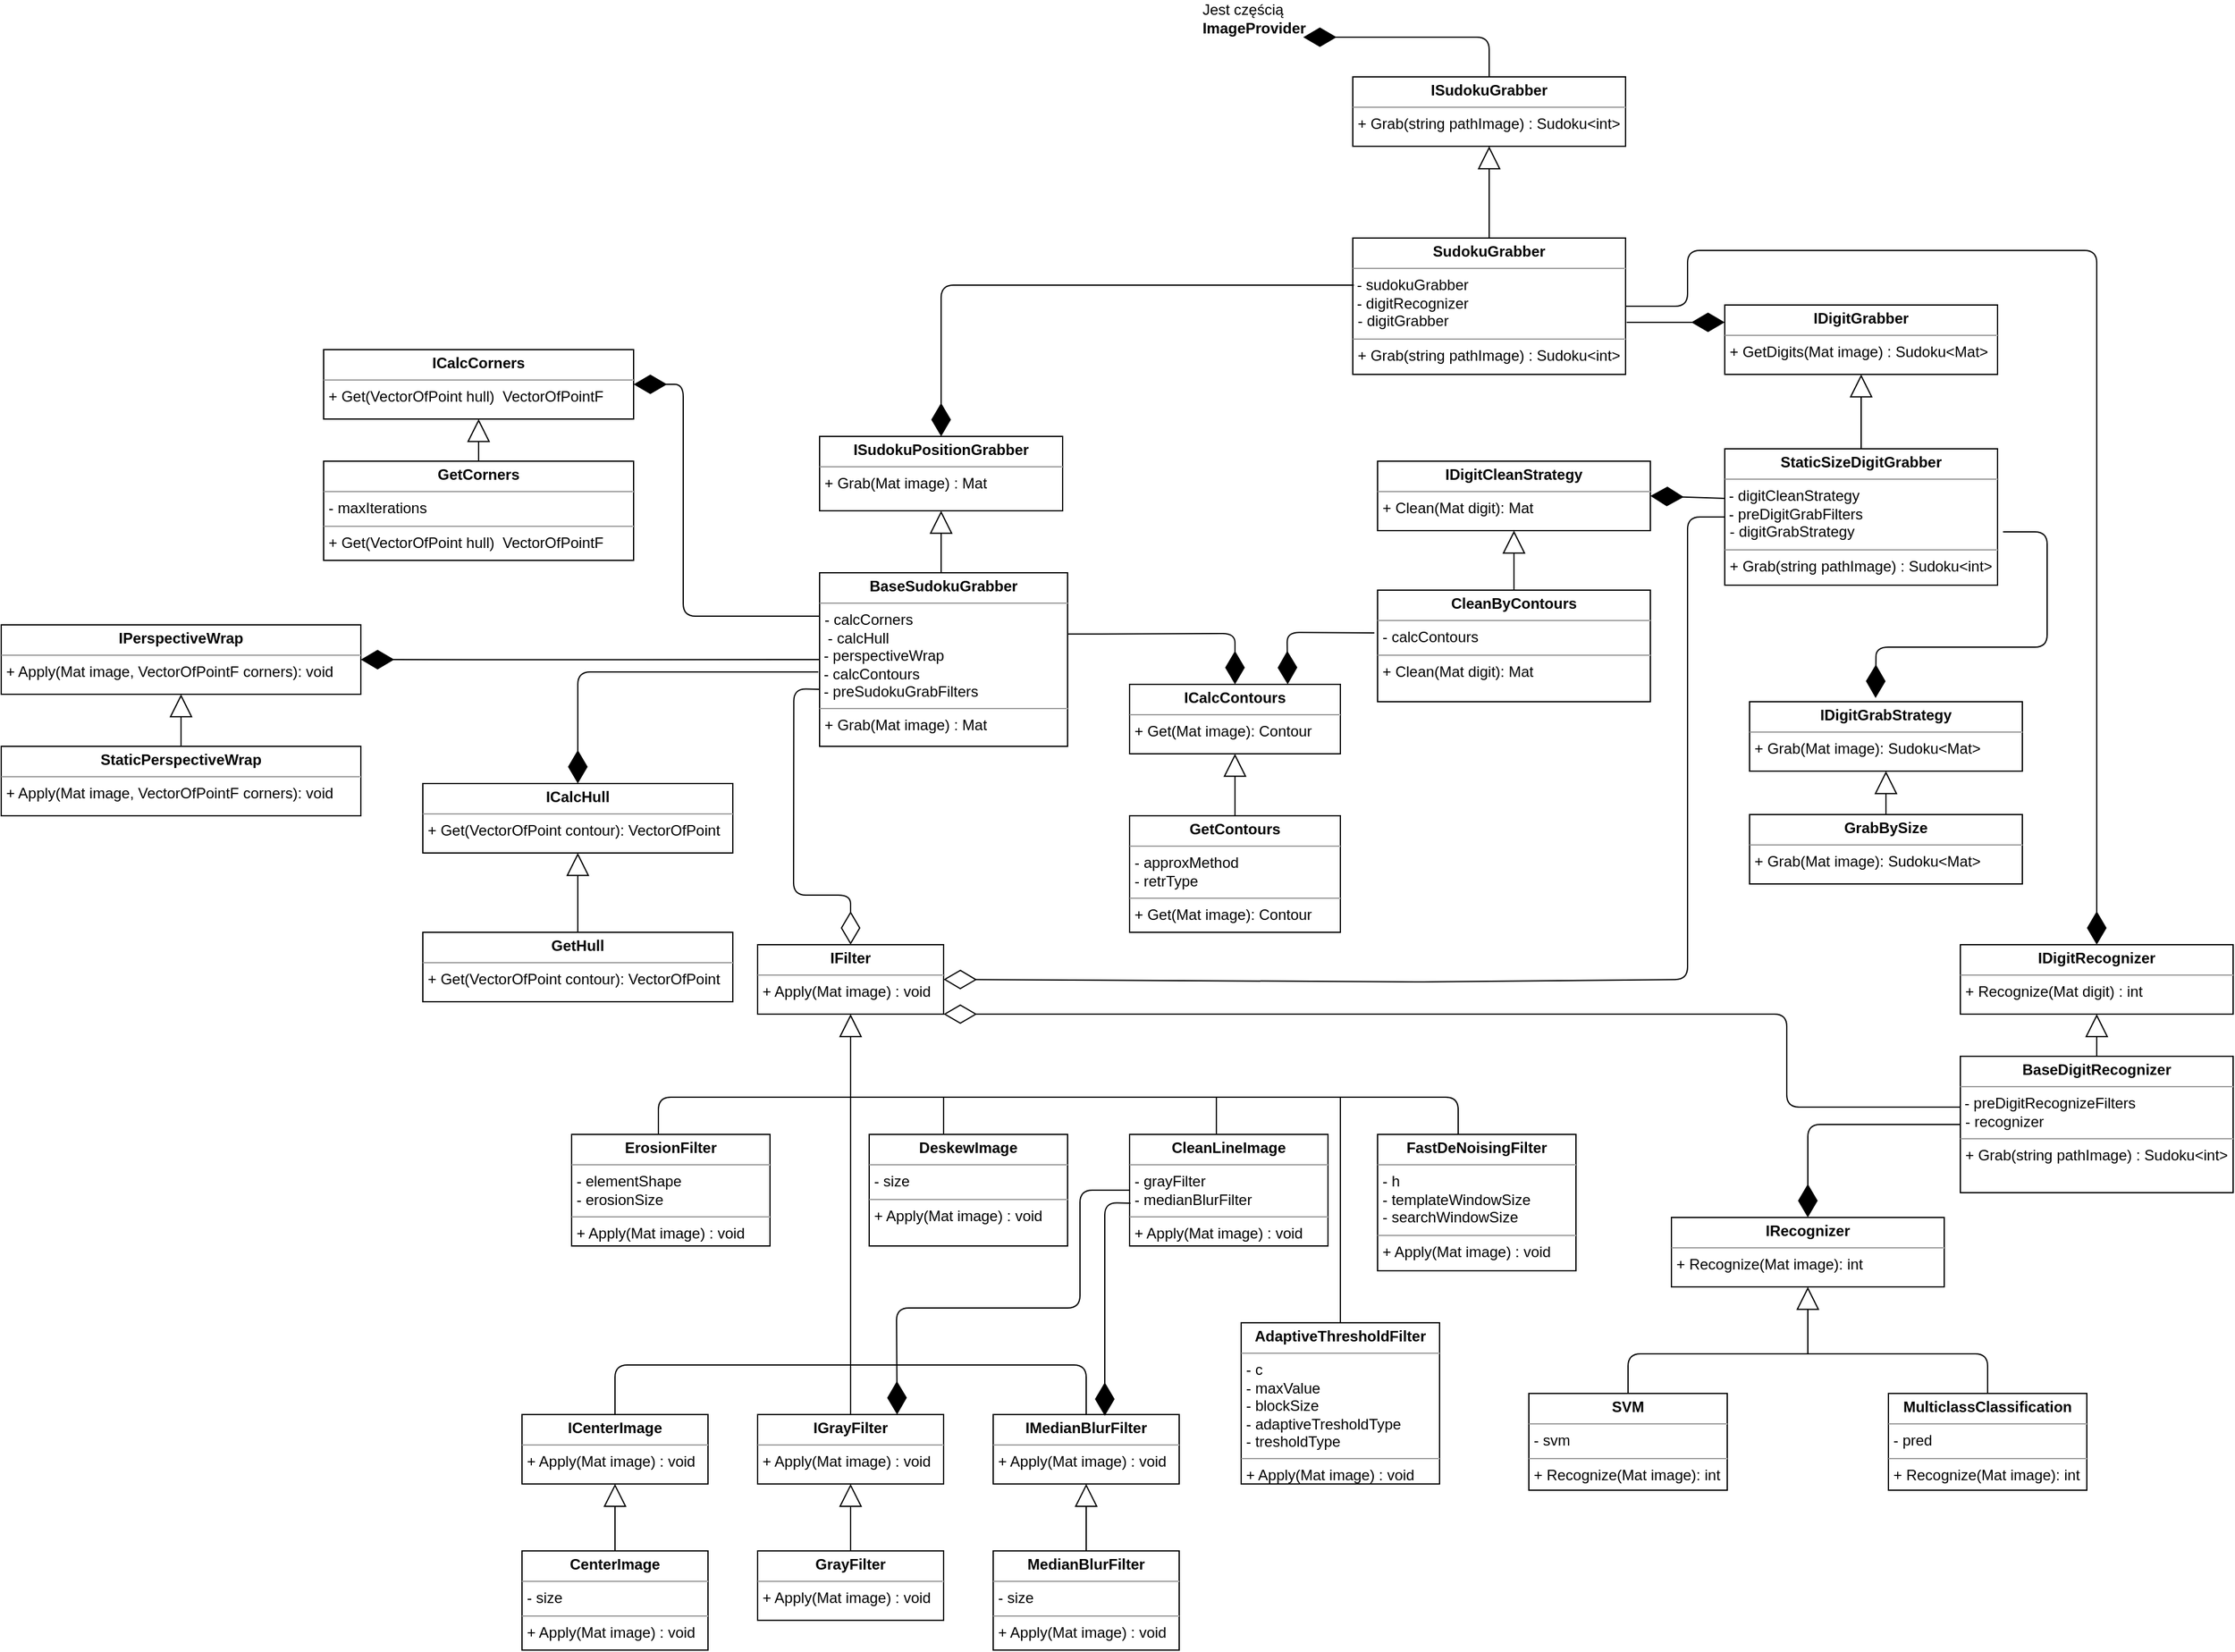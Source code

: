 <mxfile version="13.0.6" type="device"><diagram id="uvXH89_TF9S-iQfl16ov" name="Page-1"><mxGraphModel dx="-522" dy="401" grid="1" gridSize="10" guides="1" tooltips="1" connect="1" arrows="1" fold="1" page="1" pageScale="1" pageWidth="1390" pageHeight="980" math="0" shadow="0"><root><mxCell id="0"/><mxCell id="1" parent="0"/><mxCell id="ua9UUx0ipy3N9nrBydWd-1" value="&lt;p style=&quot;margin: 0px ; margin-top: 4px ; text-align: center&quot;&gt;&lt;b&gt;ISudokuGrabber&lt;/b&gt;&lt;/p&gt;&lt;hr size=&quot;1&quot;&gt;&lt;p style=&quot;margin: 0px ; margin-left: 4px&quot;&gt;&lt;/p&gt;&lt;p style=&quot;margin: 0px ; margin-left: 4px&quot;&gt;+ Grab(string pathImage) : Sudoku&amp;lt;int&amp;gt;&lt;/p&gt;" style="verticalAlign=top;align=left;overflow=fill;fontSize=12;fontFamily=Helvetica;html=1;" parent="1" vertex="1"><mxGeometry x="3730" y="842" width="220" height="56" as="geometry"/></mxCell><mxCell id="ua9UUx0ipy3N9nrBydWd-2" value="" style="endArrow=block;endSize=16;endFill=0;html=1;entryX=0.5;entryY=1;entryDx=0;entryDy=0;exitX=0.5;exitY=0;exitDx=0;exitDy=0;" parent="1" target="ua9UUx0ipy3N9nrBydWd-1" edge="1"><mxGeometry x="-0.189" y="-62" width="160" relative="1" as="geometry"><mxPoint x="3840" y="972" as="sourcePoint"/><mxPoint x="4030" y="1062" as="targetPoint"/><mxPoint as="offset"/></mxGeometry></mxCell><mxCell id="ua9UUx0ipy3N9nrBydWd-3" value="&lt;p style=&quot;margin: 0px ; margin-top: 4px ; text-align: center&quot;&gt;&lt;b&gt;ISudokuPositionGrabber&lt;/b&gt;&lt;br&gt;&lt;/p&gt;&lt;hr size=&quot;1&quot;&gt;&lt;p style=&quot;margin: 0px ; margin-left: 4px&quot;&gt;&lt;/p&gt;&lt;p style=&quot;margin: 0px ; margin-left: 4px&quot;&gt;+ Grab(Mat image) : Mat&lt;/p&gt;" style="verticalAlign=top;align=left;overflow=fill;fontSize=12;fontFamily=Helvetica;html=1;" parent="1" vertex="1"><mxGeometry x="3300" y="1132" width="196" height="60" as="geometry"/></mxCell><mxCell id="ua9UUx0ipy3N9nrBydWd-4" value="&lt;p style=&quot;margin: 0px ; margin-top: 4px ; text-align: center&quot;&gt;&lt;b&gt;IDigitGrabber&lt;/b&gt;&lt;br&gt;&lt;/p&gt;&lt;hr size=&quot;1&quot;&gt;&lt;p style=&quot;margin: 0px ; margin-left: 4px&quot;&gt;&lt;/p&gt;&lt;p style=&quot;margin: 0px ; margin-left: 4px&quot;&gt;+ GetDigits(Mat image) : Sudoku&amp;lt;Mat&amp;gt;&lt;/p&gt;" style="verticalAlign=top;align=left;overflow=fill;fontSize=12;fontFamily=Helvetica;html=1;" parent="1" vertex="1"><mxGeometry x="4030" y="1026" width="220" height="56" as="geometry"/></mxCell><mxCell id="ua9UUx0ipy3N9nrBydWd-5" value="&lt;p style=&quot;margin: 0px ; margin-top: 4px ; text-align: center&quot;&gt;&lt;b&gt;IDigitRecognizer&lt;/b&gt;&lt;br&gt;&lt;/p&gt;&lt;hr size=&quot;1&quot;&gt;&lt;p style=&quot;margin: 0px ; margin-left: 4px&quot;&gt;&lt;/p&gt;&lt;p style=&quot;margin: 0px ; margin-left: 4px&quot;&gt;+ Recognize(Mat digit) : int&lt;/p&gt;" style="verticalAlign=top;align=left;overflow=fill;fontSize=12;fontFamily=Helvetica;html=1;" parent="1" vertex="1"><mxGeometry x="4220" y="1542" width="220" height="56" as="geometry"/></mxCell><mxCell id="ua9UUx0ipy3N9nrBydWd-6" value="" style="endArrow=block;endSize=16;endFill=0;html=1;" parent="1" target="ua9UUx0ipy3N9nrBydWd-3" edge="1"><mxGeometry x="-0.189" y="-62" width="160" relative="1" as="geometry"><mxPoint x="3398" y="1242" as="sourcePoint"/><mxPoint x="3397.5" y="1177" as="targetPoint"/><mxPoint as="offset"/></mxGeometry></mxCell><mxCell id="ua9UUx0ipy3N9nrBydWd-7" value="&lt;p style=&quot;margin: 0px ; margin-top: 4px ; text-align: center&quot;&gt;&lt;b&gt;IFilter&lt;/b&gt;&lt;br&gt;&lt;/p&gt;&lt;hr size=&quot;1&quot;&gt;&lt;p style=&quot;margin: 0px ; margin-left: 4px&quot;&gt;&lt;/p&gt;&lt;p style=&quot;margin: 0px ; margin-left: 4px&quot;&gt;+ Apply(Mat image) : void&lt;/p&gt;" style="verticalAlign=top;align=left;overflow=fill;fontSize=12;fontFamily=Helvetica;html=1;" parent="1" vertex="1"><mxGeometry x="3250" y="1542" width="150" height="56" as="geometry"/></mxCell><mxCell id="ua9UUx0ipy3N9nrBydWd-8" value="&lt;p style=&quot;margin: 0px ; margin-top: 4px ; text-align: center&quot;&gt;&lt;b&gt;IGrayFilter&lt;/b&gt;&lt;br&gt;&lt;/p&gt;&lt;hr size=&quot;1&quot;&gt;&lt;p style=&quot;margin: 0px ; margin-left: 4px&quot;&gt;&lt;/p&gt;&lt;p style=&quot;margin: 0px ; margin-left: 4px&quot;&gt;+ Apply(Mat image) : void&lt;/p&gt;" style="verticalAlign=top;align=left;overflow=fill;fontSize=12;fontFamily=Helvetica;html=1;" parent="1" vertex="1"><mxGeometry x="3250" y="1920.94" width="150" height="56" as="geometry"/></mxCell><mxCell id="ua9UUx0ipy3N9nrBydWd-9" value="&lt;p style=&quot;margin: 0px ; margin-top: 4px ; text-align: center&quot;&gt;&lt;b&gt;GrayFilter&lt;/b&gt;&lt;br&gt;&lt;/p&gt;&lt;hr size=&quot;1&quot;&gt;&lt;p style=&quot;margin: 0px ; margin-left: 4px&quot;&gt;&lt;/p&gt;&lt;p style=&quot;margin: 0px ; margin-left: 4px&quot;&gt;+ Apply(Mat image) : void&lt;/p&gt;" style="verticalAlign=top;align=left;overflow=fill;fontSize=12;fontFamily=Helvetica;html=1;" parent="1" vertex="1"><mxGeometry x="3250" y="2030.94" width="150" height="56" as="geometry"/></mxCell><mxCell id="ua9UUx0ipy3N9nrBydWd-10" value="&lt;p style=&quot;margin: 0px ; margin-top: 4px ; text-align: center&quot;&gt;&lt;b&gt;ICenterImage&lt;/b&gt;&lt;br&gt;&lt;/p&gt;&lt;hr size=&quot;1&quot;&gt;&lt;p style=&quot;margin: 0px ; margin-left: 4px&quot;&gt;&lt;/p&gt;&lt;p style=&quot;margin: 0px ; margin-left: 4px&quot;&gt;+ Apply(Mat image) : void&lt;/p&gt;" style="verticalAlign=top;align=left;overflow=fill;fontSize=12;fontFamily=Helvetica;html=1;" parent="1" vertex="1"><mxGeometry x="3060" y="1920.94" width="150" height="56" as="geometry"/></mxCell><mxCell id="ua9UUx0ipy3N9nrBydWd-11" value="&lt;p style=&quot;margin: 0px ; margin-top: 4px ; text-align: center&quot;&gt;&lt;b&gt;IMedianBlurFilter&lt;/b&gt;&lt;br&gt;&lt;/p&gt;&lt;hr size=&quot;1&quot;&gt;&lt;p style=&quot;margin: 0px ; margin-left: 4px&quot;&gt;&lt;/p&gt;&lt;p style=&quot;margin: 0px ; margin-left: 4px&quot;&gt;+ Apply(Mat image) : void&lt;/p&gt;" style="verticalAlign=top;align=left;overflow=fill;fontSize=12;fontFamily=Helvetica;html=1;" parent="1" vertex="1"><mxGeometry x="3440" y="1920.94" width="150" height="56" as="geometry"/></mxCell><mxCell id="ua9UUx0ipy3N9nrBydWd-12" value="" style="endArrow=block;endSize=16;endFill=0;html=1;entryX=0.5;entryY=1;entryDx=0;entryDy=0;exitX=0.5;exitY=0;exitDx=0;exitDy=0;" parent="1" source="ua9UUx0ipy3N9nrBydWd-8" target="ua9UUx0ipy3N9nrBydWd-7" edge="1"><mxGeometry x="-0.13" y="-45" width="160" relative="1" as="geometry"><mxPoint x="3380" y="1672" as="sourcePoint"/><mxPoint x="3540" y="1672" as="targetPoint"/><mxPoint as="offset"/></mxGeometry></mxCell><mxCell id="ua9UUx0ipy3N9nrBydWd-13" value="" style="endArrow=none;html=1;edgeStyle=orthogonalEdgeStyle;entryX=0.5;entryY=0;entryDx=0;entryDy=0;exitX=0.5;exitY=0;exitDx=0;exitDy=0;" parent="1" source="ua9UUx0ipy3N9nrBydWd-10" target="ua9UUx0ipy3N9nrBydWd-11" edge="1"><mxGeometry relative="1" as="geometry"><mxPoint x="3120" y="1880.94" as="sourcePoint"/><mxPoint x="3520" y="1880.94" as="targetPoint"/><Array as="points"><mxPoint x="3135" y="1880.94"/><mxPoint x="3515" y="1880.94"/></Array></mxGeometry></mxCell><mxCell id="ua9UUx0ipy3N9nrBydWd-14" value="" style="endArrow=none;html=1;edgeStyle=orthogonalEdgeStyle;entryX=0.5;entryY=0;entryDx=0;entryDy=0;" parent="1" source="ua9UUx0ipy3N9nrBydWd-30" edge="1"><mxGeometry relative="1" as="geometry"><mxPoint x="3070" y="1715" as="sourcePoint"/><mxPoint x="3815" y="1695" as="targetPoint"/><Array as="points"><mxPoint x="3170" y="1665"/><mxPoint x="3815" y="1665"/></Array></mxGeometry></mxCell><mxCell id="ua9UUx0ipy3N9nrBydWd-15" value="" style="endArrow=none;html=1;edgeStyle=orthogonalEdgeStyle;entryX=0.5;entryY=0;entryDx=0;entryDy=0;" parent="1" edge="1"><mxGeometry relative="1" as="geometry"><mxPoint x="3620" y="1665" as="sourcePoint"/><mxPoint x="3620" y="1695" as="targetPoint"/></mxGeometry></mxCell><mxCell id="ua9UUx0ipy3N9nrBydWd-16" value="" style="endArrow=none;html=1;edgeStyle=orthogonalEdgeStyle;entryX=0.5;entryY=0;entryDx=0;entryDy=0;" parent="1" edge="1"><mxGeometry relative="1" as="geometry"><mxPoint x="3720" y="1665" as="sourcePoint"/><mxPoint x="3720" y="1920.94" as="targetPoint"/><Array as="points"><mxPoint x="3720" y="1665"/></Array></mxGeometry></mxCell><mxCell id="ua9UUx0ipy3N9nrBydWd-17" value="" style="endArrow=block;endSize=16;endFill=0;html=1;entryX=0.5;entryY=1;entryDx=0;entryDy=0;exitX=0.5;exitY=0;exitDx=0;exitDy=0;" parent="1" target="ua9UUx0ipy3N9nrBydWd-10" edge="1"><mxGeometry width="160" relative="1" as="geometry"><mxPoint x="3135" y="2030.94" as="sourcePoint"/><mxPoint x="3410.0" y="2200.94" as="targetPoint"/><Array as="points"/></mxGeometry></mxCell><mxCell id="ua9UUx0ipy3N9nrBydWd-18" value="" style="endArrow=block;endSize=16;endFill=0;html=1;exitX=0.5;exitY=0;exitDx=0;exitDy=0;" parent="1" source="ua9UUx0ipy3N9nrBydWd-9" edge="1"><mxGeometry width="160" relative="1" as="geometry"><mxPoint x="3145.0" y="2040.94" as="sourcePoint"/><mxPoint x="3325" y="1976.94" as="targetPoint"/><Array as="points"/></mxGeometry></mxCell><mxCell id="ua9UUx0ipy3N9nrBydWd-19" value="" style="endArrow=block;endSize=16;endFill=0;html=1;entryX=0.5;entryY=1;entryDx=0;entryDy=0;exitX=0.5;exitY=0;exitDx=0;exitDy=0;" parent="1" target="ua9UUx0ipy3N9nrBydWd-11" edge="1"><mxGeometry width="160" relative="1" as="geometry"><mxPoint x="3515" y="2030.94" as="sourcePoint"/><mxPoint x="3155.0" y="1996.94" as="targetPoint"/><Array as="points"/></mxGeometry></mxCell><mxCell id="ua9UUx0ipy3N9nrBydWd-20" value="&lt;p style=&quot;margin: 0px ; margin-top: 4px ; text-align: center&quot;&gt;&lt;b&gt;ICalcContours&lt;/b&gt;&lt;br&gt;&lt;/p&gt;&lt;hr size=&quot;1&quot;&gt;&lt;p style=&quot;margin: 0px ; margin-left: 4px&quot;&gt;&lt;/p&gt;&lt;p style=&quot;margin: 0px ; margin-left: 4px&quot;&gt;+ Get(Mat image): Contour&amp;nbsp;&lt;/p&gt;" style="verticalAlign=top;align=left;overflow=fill;fontSize=12;fontFamily=Helvetica;html=1;" parent="1" vertex="1"><mxGeometry x="3550" y="1332" width="170" height="56" as="geometry"/></mxCell><mxCell id="ua9UUx0ipy3N9nrBydWd-21" value="&lt;p style=&quot;margin: 0px ; margin-top: 4px ; text-align: center&quot;&gt;&lt;b&gt;ICalcHull&lt;/b&gt;&lt;br&gt;&lt;/p&gt;&lt;hr size=&quot;1&quot;&gt;&lt;p style=&quot;margin: 0px ; margin-left: 4px&quot;&gt;&lt;/p&gt;&lt;p style=&quot;margin: 0px ; margin-left: 4px&quot;&gt;+ Get(VectorOfPoint contour):&amp;nbsp;VectorOfPoint&lt;/p&gt;" style="verticalAlign=top;align=left;overflow=fill;fontSize=12;fontFamily=Helvetica;html=1;" parent="1" vertex="1"><mxGeometry x="2980" y="1412" width="250" height="56" as="geometry"/></mxCell><mxCell id="ua9UUx0ipy3N9nrBydWd-22" value="&lt;p style=&quot;margin: 0px ; margin-top: 4px ; text-align: center&quot;&gt;&lt;b&gt;ICalcCorners&lt;/b&gt;&lt;br&gt;&lt;/p&gt;&lt;hr size=&quot;1&quot;&gt;&lt;p style=&quot;margin: 0px ; margin-left: 4px&quot;&gt;&lt;/p&gt;&lt;p style=&quot;margin: 0px ; margin-left: 4px&quot;&gt;+ Get(VectorOfPoint hull)&amp;nbsp; VectorOfPointF&lt;/p&gt;" style="verticalAlign=top;align=left;overflow=fill;fontSize=12;fontFamily=Helvetica;html=1;" parent="1" vertex="1"><mxGeometry x="2900" y="1062" width="250" height="56" as="geometry"/></mxCell><mxCell id="ua9UUx0ipy3N9nrBydWd-23" value="&lt;p style=&quot;margin: 0px ; margin-top: 4px ; text-align: center&quot;&gt;&lt;b&gt;IPerspectiveWrap&lt;/b&gt;&lt;br&gt;&lt;/p&gt;&lt;hr size=&quot;1&quot;&gt;&lt;p style=&quot;margin: 0px ; margin-left: 4px&quot;&gt;&lt;/p&gt;&lt;p style=&quot;margin: 0px ; margin-left: 4px&quot;&gt;+ Apply(Mat image, VectorOfPointF corners): void&lt;/p&gt;" style="verticalAlign=top;align=left;overflow=fill;fontSize=12;fontFamily=Helvetica;html=1;" parent="1" vertex="1"><mxGeometry x="2640" y="1284" width="290" height="56" as="geometry"/></mxCell><mxCell id="ua9UUx0ipy3N9nrBydWd-24" value="&lt;p style=&quot;margin: 0px ; margin-top: 4px ; text-align: center&quot;&gt;&lt;b&gt;GetHull&lt;/b&gt;&lt;br&gt;&lt;/p&gt;&lt;hr size=&quot;1&quot;&gt;&lt;p style=&quot;margin: 0px ; margin-left: 4px&quot;&gt;&lt;/p&gt;&lt;p style=&quot;margin: 0px ; margin-left: 4px&quot;&gt;+ Get(VectorOfPoint contour):&amp;nbsp;VectorOfPoint&lt;/p&gt;" style="verticalAlign=top;align=left;overflow=fill;fontSize=12;fontFamily=Helvetica;html=1;" parent="1" vertex="1"><mxGeometry x="2980" y="1532" width="250" height="56" as="geometry"/></mxCell><mxCell id="ua9UUx0ipy3N9nrBydWd-25" value="&lt;p style=&quot;margin: 0px ; margin-top: 4px ; text-align: center&quot;&gt;&lt;b&gt;StaticPerspectiveWrap&lt;/b&gt;&lt;br&gt;&lt;/p&gt;&lt;hr size=&quot;1&quot;&gt;&lt;p style=&quot;margin: 0px ; margin-left: 4px&quot;&gt;&lt;/p&gt;&lt;p style=&quot;margin: 0px ; margin-left: 4px&quot;&gt;+ Apply(Mat image, VectorOfPointF corners): void&lt;/p&gt;" style="verticalAlign=top;align=left;overflow=fill;fontSize=12;fontFamily=Helvetica;html=1;" parent="1" vertex="1"><mxGeometry x="2640" y="1382" width="290" height="56" as="geometry"/></mxCell><mxCell id="ua9UUx0ipy3N9nrBydWd-26" value="" style="endArrow=block;endSize=16;endFill=0;html=1;" parent="1" source="ua9UUx0ipy3N9nrBydWd-25" target="ua9UUx0ipy3N9nrBydWd-23" edge="1"><mxGeometry x="-0.189" y="-62" width="160" relative="1" as="geometry"><mxPoint x="2843" y="1392" as="sourcePoint"/><mxPoint x="2840" y="1335.5" as="targetPoint"/><mxPoint as="offset"/></mxGeometry></mxCell><mxCell id="ua9UUx0ipy3N9nrBydWd-27" value="" style="endArrow=block;endSize=16;endFill=0;html=1;entryX=0.5;entryY=1;entryDx=0;entryDy=0;exitX=0.5;exitY=0;exitDx=0;exitDy=0;" parent="1" target="ua9UUx0ipy3N9nrBydWd-22" edge="1"><mxGeometry x="-0.189" y="-62" width="160" relative="1" as="geometry"><mxPoint x="3025" y="1152" as="sourcePoint"/><mxPoint x="3418" y="1197" as="targetPoint"/><mxPoint as="offset"/></mxGeometry></mxCell><mxCell id="ua9UUx0ipy3N9nrBydWd-28" value="" style="endArrow=block;endSize=16;endFill=0;html=1;entryX=0.5;entryY=1;entryDx=0;entryDy=0;exitX=0.5;exitY=0;exitDx=0;exitDy=0;" parent="1" source="ua9UUx0ipy3N9nrBydWd-24" target="ua9UUx0ipy3N9nrBydWd-21" edge="1"><mxGeometry x="-0.189" y="-62" width="160" relative="1" as="geometry"><mxPoint x="3115" y="1512" as="sourcePoint"/><mxPoint x="3150" y="1502" as="targetPoint"/><mxPoint as="offset"/></mxGeometry></mxCell><mxCell id="ua9UUx0ipy3N9nrBydWd-29" value="" style="endArrow=block;endSize=16;endFill=0;html=1;entryX=0.5;entryY=1;entryDx=0;entryDy=0;exitX=0.5;exitY=0;exitDx=0;exitDy=0;" parent="1" source="ua9UUx0ipy3N9nrBydWd-41" target="ua9UUx0ipy3N9nrBydWd-20" edge="1"><mxGeometry x="-0.189" y="-62" width="160" relative="1" as="geometry"><mxPoint x="3670" y="1422" as="sourcePoint"/><mxPoint x="3630" y="1422" as="targetPoint"/><mxPoint as="offset"/></mxGeometry></mxCell><mxCell id="ua9UUx0ipy3N9nrBydWd-30" value="&lt;p style=&quot;margin: 0px ; margin-top: 4px ; text-align: center&quot;&gt;&lt;b&gt;ErosionFilter&lt;/b&gt;&lt;/p&gt;&lt;hr size=&quot;1&quot;&gt;&lt;p style=&quot;margin: 0px ; margin-left: 4px&quot;&gt;&lt;span&gt;- elementShape&lt;/span&gt;&lt;/p&gt;&lt;p style=&quot;margin: 0px ; margin-left: 4px&quot;&gt;&lt;span&gt;- erosionSize&amp;nbsp;&lt;/span&gt;&lt;/p&gt;&lt;hr size=&quot;1&quot;&gt;&lt;p style=&quot;margin: 0px ; margin-left: 4px&quot;&gt;+ Apply(Mat image) : void&lt;br&gt;&lt;/p&gt;" style="verticalAlign=top;align=left;overflow=fill;fontSize=12;fontFamily=Helvetica;html=1;" parent="1" vertex="1"><mxGeometry x="3100" y="1695" width="160" height="90" as="geometry"/></mxCell><mxCell id="ua9UUx0ipy3N9nrBydWd-31" value="&lt;p style=&quot;margin: 0px ; margin-top: 4px ; text-align: center&quot;&gt;&lt;b&gt;DeskewImage&lt;/b&gt;&lt;br&gt;&lt;/p&gt;&lt;hr size=&quot;1&quot;&gt;&lt;p style=&quot;margin: 0px ; margin-left: 4px&quot;&gt;&lt;span&gt;- size&lt;/span&gt;&lt;/p&gt;&lt;hr size=&quot;1&quot;&gt;&lt;p style=&quot;margin: 0px ; margin-left: 4px&quot;&gt;+ Apply(Mat image) : void&lt;br&gt;&lt;/p&gt;" style="verticalAlign=top;align=left;overflow=fill;fontSize=12;fontFamily=Helvetica;html=1;" parent="1" vertex="1"><mxGeometry x="3340" y="1695" width="160" height="90" as="geometry"/></mxCell><mxCell id="ua9UUx0ipy3N9nrBydWd-32" value="" style="endArrow=none;html=1;edgeStyle=orthogonalEdgeStyle;entryX=0.5;entryY=0;entryDx=0;entryDy=0;" parent="1" edge="1"><mxGeometry relative="1" as="geometry"><mxPoint x="3400" y="1665" as="sourcePoint"/><mxPoint x="3400" y="1695" as="targetPoint"/><Array as="points"><mxPoint x="3400.18" y="1675"/><mxPoint x="3400.18" y="1675"/></Array></mxGeometry></mxCell><mxCell id="ua9UUx0ipy3N9nrBydWd-33" value="&lt;p style=&quot;margin: 0px ; margin-top: 4px ; text-align: center&quot;&gt;&lt;b&gt;CleanLineImage&lt;/b&gt;&lt;br&gt;&lt;/p&gt;&lt;hr size=&quot;1&quot;&gt;&lt;p style=&quot;margin: 0px ; margin-left: 4px&quot;&gt;&lt;span&gt;- grayFilter&lt;/span&gt;&lt;/p&gt;&lt;p style=&quot;margin: 0px ; margin-left: 4px&quot;&gt;&lt;span&gt;- medianBlurFilter&lt;/span&gt;&lt;/p&gt;&lt;hr size=&quot;1&quot;&gt;&lt;p style=&quot;margin: 0px ; margin-left: 4px&quot;&gt;+ Apply(Mat image) : void&lt;br&gt;&lt;/p&gt;" style="verticalAlign=top;align=left;overflow=fill;fontSize=12;fontFamily=Helvetica;html=1;" parent="1" vertex="1"><mxGeometry x="3550" y="1695" width="160" height="90" as="geometry"/></mxCell><mxCell id="ua9UUx0ipy3N9nrBydWd-34" value="" style="endArrow=diamondThin;endFill=1;endSize=24;html=1;exitX=0.005;exitY=0.616;exitDx=0;exitDy=0;exitPerimeter=0;" parent="1" source="ua9UUx0ipy3N9nrBydWd-33" edge="1"><mxGeometry width="160" relative="1" as="geometry"><mxPoint x="3070" y="1815" as="sourcePoint"/><mxPoint x="3530" y="1922" as="targetPoint"/><Array as="points"><mxPoint x="3530" y="1750"/></Array></mxGeometry></mxCell><mxCell id="ua9UUx0ipy3N9nrBydWd-35" value="" style="endArrow=diamondThin;endFill=1;endSize=24;html=1;exitX=0;exitY=0.5;exitDx=0;exitDy=0;entryX=0.75;entryY=0;entryDx=0;entryDy=0;" parent="1" source="ua9UUx0ipy3N9nrBydWd-33" target="ua9UUx0ipy3N9nrBydWd-8" edge="1"><mxGeometry width="160" relative="1" as="geometry"><mxPoint x="3070" y="1815" as="sourcePoint"/><mxPoint x="3470" y="1845" as="targetPoint"/><Array as="points"><mxPoint x="3510" y="1740"/><mxPoint x="3510" y="1835"/><mxPoint x="3362" y="1835"/></Array></mxGeometry></mxCell><mxCell id="ua9UUx0ipy3N9nrBydWd-36" value="&lt;p style=&quot;margin: 0px ; margin-top: 4px ; text-align: center&quot;&gt;&lt;b&gt;AdaptiveThresholdFilter&lt;/b&gt;&lt;br&gt;&lt;/p&gt;&lt;hr size=&quot;1&quot;&gt;&lt;p style=&quot;margin: 0px ; margin-left: 4px&quot;&gt;&lt;span&gt;- c&lt;/span&gt;&lt;/p&gt;&lt;p style=&quot;margin: 0px ; margin-left: 4px&quot;&gt;&lt;span&gt;- maxValue&lt;br&gt;- blockSize&lt;br&gt;- adaptiveTresholdType&lt;br&gt;- tresholdType&lt;/span&gt;&lt;/p&gt;&lt;hr size=&quot;1&quot;&gt;&lt;p style=&quot;margin: 0px ; margin-left: 4px&quot;&gt;+ Apply(Mat image) : void&lt;br&gt;&lt;/p&gt;" style="verticalAlign=top;align=left;overflow=fill;fontSize=12;fontFamily=Helvetica;html=1;" parent="1" vertex="1"><mxGeometry x="3640" y="1846.94" width="160" height="130" as="geometry"/></mxCell><mxCell id="ua9UUx0ipy3N9nrBydWd-37" value="&lt;p style=&quot;margin: 0px ; margin-top: 4px ; text-align: center&quot;&gt;&lt;b&gt;MedianBlurFilter&lt;/b&gt;&lt;br&gt;&lt;/p&gt;&lt;hr size=&quot;1&quot;&gt;&lt;p style=&quot;margin: 0px ; margin-left: 4px&quot;&gt;&lt;span&gt;- size&lt;/span&gt;&lt;/p&gt;&lt;hr size=&quot;1&quot;&gt;&lt;p style=&quot;margin: 0px ; margin-left: 4px&quot;&gt;+ Apply(Mat image) : void&lt;br&gt;&lt;/p&gt;" style="verticalAlign=top;align=left;overflow=fill;fontSize=12;fontFamily=Helvetica;html=1;" parent="1" vertex="1"><mxGeometry x="3440" y="2030.94" width="150" height="80" as="geometry"/></mxCell><mxCell id="ua9UUx0ipy3N9nrBydWd-38" value="&lt;p style=&quot;margin: 0px ; margin-top: 4px ; text-align: center&quot;&gt;&lt;b&gt;FastDeNoisingFilter&lt;/b&gt;&lt;br&gt;&lt;/p&gt;&lt;hr size=&quot;1&quot;&gt;&lt;p style=&quot;margin: 0px ; margin-left: 4px&quot;&gt;&lt;span&gt;- h&lt;br&gt;&lt;/span&gt;&lt;/p&gt;&lt;p style=&quot;margin: 0px ; margin-left: 4px&quot;&gt;&lt;span&gt;- templateWindowSize&lt;/span&gt;&lt;/p&gt;&lt;p style=&quot;margin: 0px ; margin-left: 4px&quot;&gt;&lt;span&gt;- searchWindowSize&lt;/span&gt;&lt;/p&gt;&lt;hr size=&quot;1&quot;&gt;&lt;p style=&quot;margin: 0px ; margin-left: 4px&quot;&gt;+ Apply(Mat image) : void&lt;br&gt;&lt;/p&gt;" style="verticalAlign=top;align=left;overflow=fill;fontSize=12;fontFamily=Helvetica;html=1;" parent="1" vertex="1"><mxGeometry x="3750" y="1695" width="160" height="110" as="geometry"/></mxCell><mxCell id="ua9UUx0ipy3N9nrBydWd-39" value="&lt;p style=&quot;margin: 0px ; margin-top: 4px ; text-align: center&quot;&gt;&lt;b&gt;CenterImage&lt;/b&gt;&lt;br&gt;&lt;/p&gt;&lt;hr size=&quot;1&quot;&gt;&lt;p style=&quot;margin: 0px ; margin-left: 4px&quot;&gt;&lt;span&gt;- size&lt;/span&gt;&lt;/p&gt;&lt;hr size=&quot;1&quot;&gt;&lt;p style=&quot;margin: 0px ; margin-left: 4px&quot;&gt;+ Apply(Mat image) : void&lt;br&gt;&lt;/p&gt;" style="verticalAlign=top;align=left;overflow=fill;fontSize=12;fontFamily=Helvetica;html=1;" parent="1" vertex="1"><mxGeometry x="3060" y="2030.94" width="150" height="80" as="geometry"/></mxCell><mxCell id="ua9UUx0ipy3N9nrBydWd-40" value="&lt;p style=&quot;margin: 0px ; margin-top: 4px ; text-align: center&quot;&gt;&lt;b&gt;GetCorners&lt;/b&gt;&lt;br&gt;&lt;/p&gt;&lt;hr size=&quot;1&quot;&gt;&lt;p style=&quot;margin: 0px ; margin-left: 4px&quot;&gt;&lt;span&gt;- maxIterations&lt;/span&gt;&lt;/p&gt;&lt;hr size=&quot;1&quot;&gt;&lt;p style=&quot;margin: 0px ; margin-left: 4px&quot;&gt;+ Get(VectorOfPoint hull)&amp;nbsp; VectorOfPointF&lt;br&gt;&lt;/p&gt;" style="verticalAlign=top;align=left;overflow=fill;fontSize=12;fontFamily=Helvetica;html=1;" parent="1" vertex="1"><mxGeometry x="2900" y="1152" width="250" height="80" as="geometry"/></mxCell><mxCell id="ua9UUx0ipy3N9nrBydWd-41" value="&lt;p style=&quot;margin: 0px ; margin-top: 4px ; text-align: center&quot;&gt;&lt;b&gt;GetContours&lt;/b&gt;&lt;br&gt;&lt;/p&gt;&lt;hr size=&quot;1&quot;&gt;&lt;p style=&quot;margin: 0px ; margin-left: 4px&quot;&gt;&lt;span&gt;- approxMethod&lt;/span&gt;&lt;/p&gt;&lt;p style=&quot;margin: 0px ; margin-left: 4px&quot;&gt;&lt;span&gt;- retrType&lt;/span&gt;&lt;/p&gt;&lt;hr size=&quot;1&quot;&gt;&lt;p style=&quot;margin: 0px ; margin-left: 4px&quot;&gt;+ Get(Mat image): Contour&amp;nbsp;&lt;br&gt;&lt;/p&gt;" style="verticalAlign=top;align=left;overflow=fill;fontSize=12;fontFamily=Helvetica;html=1;" parent="1" vertex="1"><mxGeometry x="3550" y="1438" width="170" height="94" as="geometry"/></mxCell><mxCell id="ua9UUx0ipy3N9nrBydWd-42" value="&lt;p style=&quot;margin: 0px ; margin-top: 4px ; text-align: center&quot;&gt;&lt;b&gt;BaseSudokuGrabber&lt;/b&gt;&lt;br&gt;&lt;/p&gt;&lt;hr size=&quot;1&quot;&gt;&lt;p style=&quot;margin: 0px ; margin-left: 4px&quot;&gt;&lt;span&gt;- calcCorners&lt;/span&gt;&lt;/p&gt;&amp;nbsp;&amp;nbsp;- calcHull&lt;br&gt;&amp;nbsp;- perspectiveWrap&lt;br&gt;&amp;nbsp;- calcContours&lt;br&gt;&amp;nbsp;- preSudokuGrabFilters&lt;br&gt;&lt;hr size=&quot;1&quot;&gt;&lt;p style=&quot;margin: 0px ; margin-left: 4px&quot;&gt;+ Grab(Mat image) : Mat&lt;br&gt;&lt;/p&gt;" style="verticalAlign=top;align=left;overflow=fill;fontSize=12;fontFamily=Helvetica;html=1;" parent="1" vertex="1"><mxGeometry x="3300" y="1242" width="200" height="140" as="geometry"/></mxCell><mxCell id="ua9UUx0ipy3N9nrBydWd-43" value="" style="endArrow=diamondThin;endFill=0;endSize=24;html=1;exitX=0.005;exitY=0.616;exitDx=0;exitDy=0;exitPerimeter=0;entryX=0.5;entryY=0;entryDx=0;entryDy=0;" parent="1" target="ua9UUx0ipy3N9nrBydWd-7" edge="1"><mxGeometry width="160" relative="1" as="geometry"><mxPoint x="3300" y="1335.94" as="sourcePoint"/><mxPoint x="3279.2" y="1507.5" as="targetPoint"/><Array as="points"><mxPoint x="3279.2" y="1335.5"/><mxPoint x="3279" y="1502"/><mxPoint x="3325" y="1502"/></Array></mxGeometry></mxCell><mxCell id="ua9UUx0ipy3N9nrBydWd-44" value="" style="endArrow=diamondThin;endFill=1;endSize=24;html=1;entryX=0.5;entryY=0;entryDx=0;entryDy=0;" parent="1" target="ua9UUx0ipy3N9nrBydWd-21" edge="1"><mxGeometry width="160" relative="1" as="geometry"><mxPoint x="3299" y="1322" as="sourcePoint"/><mxPoint x="3160" y="1402" as="targetPoint"/><Array as="points"><mxPoint x="3105" y="1322"/></Array></mxGeometry></mxCell><mxCell id="ua9UUx0ipy3N9nrBydWd-45" value="" style="endArrow=diamondThin;endFill=1;endSize=24;html=1;entryX=1;entryY=0.5;entryDx=0;entryDy=0;exitX=-0.004;exitY=0.613;exitDx=0;exitDy=0;exitPerimeter=0;" parent="1" target="ua9UUx0ipy3N9nrBydWd-23" edge="1"><mxGeometry width="160" relative="1" as="geometry"><mxPoint x="3300" y="1312" as="sourcePoint"/><mxPoint x="3115.8" y="1392.18" as="targetPoint"/><Array as="points"><mxPoint x="3115.8" y="1312.18"/></Array></mxGeometry></mxCell><mxCell id="ua9UUx0ipy3N9nrBydWd-46" value="" style="endArrow=diamondThin;endFill=1;endSize=24;html=1;exitX=1.002;exitY=0.353;exitDx=0;exitDy=0;exitPerimeter=0;entryX=0.5;entryY=0;entryDx=0;entryDy=0;" parent="1" source="ua9UUx0ipy3N9nrBydWd-42" target="ua9UUx0ipy3N9nrBydWd-20" edge="1"><mxGeometry width="160" relative="1" as="geometry"><mxPoint x="3360" y="1382" as="sourcePoint"/><mxPoint x="3670" y="1312" as="targetPoint"/><Array as="points"><mxPoint x="3635" y="1291"/></Array></mxGeometry></mxCell><mxCell id="ua9UUx0ipy3N9nrBydWd-47" value="" style="endArrow=diamondThin;endFill=1;endSize=24;html=1;entryX=1;entryY=0.5;entryDx=0;entryDy=0;exitX=0;exitY=0.25;exitDx=0;exitDy=0;" parent="1" source="ua9UUx0ipy3N9nrBydWd-42" target="ua9UUx0ipy3N9nrBydWd-22" edge="1"><mxGeometry width="160" relative="1" as="geometry"><mxPoint x="3360" y="1382" as="sourcePoint"/><mxPoint x="3520" y="1382" as="targetPoint"/><Array as="points"><mxPoint x="3190" y="1277"/><mxPoint x="3190" y="1090"/></Array></mxGeometry></mxCell><mxCell id="ua9UUx0ipy3N9nrBydWd-48" value="&lt;p style=&quot;margin: 0px ; margin-top: 4px ; text-align: center&quot;&gt;&lt;b&gt;SudokuGrabber&lt;/b&gt;&lt;br&gt;&lt;/p&gt;&lt;hr size=&quot;1&quot;&gt;&lt;p style=&quot;margin: 0px ; margin-left: 4px&quot;&gt;&lt;/p&gt;&amp;nbsp;- sudokuGrabber&lt;br&gt;&amp;nbsp;- digitRecognizer&lt;p style=&quot;margin: 0px 0px 0px 4px&quot;&gt;- digitGrabber&lt;br&gt;&lt;/p&gt;&lt;hr size=&quot;1&quot;&gt;&lt;p style=&quot;margin: 0px ; margin-left: 4px&quot;&gt;+ Grab(string pathImage) : Sudoku&amp;lt;int&amp;gt;&lt;br&gt;&lt;/p&gt;" style="verticalAlign=top;align=left;overflow=fill;fontSize=12;fontFamily=Helvetica;html=1;" parent="1" vertex="1"><mxGeometry x="3730" y="972" width="220" height="110" as="geometry"/></mxCell><mxCell id="ua9UUx0ipy3N9nrBydWd-49" value="" style="endArrow=diamondThin;endFill=1;endSize=24;html=1;entryX=0.5;entryY=0;entryDx=0;entryDy=0;exitX=0.004;exitY=0.345;exitDx=0;exitDy=0;exitPerimeter=0;" parent="1" source="ua9UUx0ipy3N9nrBydWd-48" target="ua9UUx0ipy3N9nrBydWd-3" edge="1"><mxGeometry width="160" relative="1" as="geometry"><mxPoint x="3670" y="1202" as="sourcePoint"/><mxPoint x="3830" y="1202" as="targetPoint"/><Array as="points"><mxPoint x="3398" y="1010"/></Array></mxGeometry></mxCell><mxCell id="ua9UUx0ipy3N9nrBydWd-50" value="&lt;p style=&quot;margin: 0px ; margin-top: 4px ; text-align: center&quot;&gt;&lt;b&gt;StaticSizeDigitGrabber&lt;/b&gt;&lt;br&gt;&lt;/p&gt;&lt;hr size=&quot;1&quot;&gt;&lt;p style=&quot;margin: 0px ; margin-left: 4px&quot;&gt;&lt;/p&gt;&amp;nbsp;- digitCleanStrategy&amp;nbsp;&lt;br&gt;&amp;nbsp;- preDigitGrabFilters&lt;p style=&quot;margin: 0px 0px 0px 4px&quot;&gt;- digitGrabStrategy&lt;br&gt;&lt;/p&gt;&lt;hr size=&quot;1&quot;&gt;&lt;p style=&quot;margin: 0px ; margin-left: 4px&quot;&gt;+ Grab(string pathImage) : Sudoku&amp;lt;int&amp;gt;&lt;br&gt;&lt;/p&gt;" style="verticalAlign=top;align=left;overflow=fill;fontSize=12;fontFamily=Helvetica;html=1;" parent="1" vertex="1"><mxGeometry x="4030" y="1142" width="220" height="110" as="geometry"/></mxCell><mxCell id="ua9UUx0ipy3N9nrBydWd-51" value="" style="endArrow=block;endSize=16;endFill=0;html=1;entryX=0.5;entryY=1;entryDx=0;entryDy=0;exitX=0.5;exitY=0;exitDx=0;exitDy=0;" parent="1" source="ua9UUx0ipy3N9nrBydWd-50" target="ua9UUx0ipy3N9nrBydWd-4" edge="1"><mxGeometry x="-0.189" y="-62" width="160" relative="1" as="geometry"><mxPoint x="4120" y="1192" as="sourcePoint"/><mxPoint x="4020" y="1162" as="targetPoint"/><mxPoint as="offset"/></mxGeometry></mxCell><mxCell id="ua9UUx0ipy3N9nrBydWd-52" value="" style="endArrow=diamondThin;endFill=0;endSize=24;html=1;entryX=1;entryY=0.5;entryDx=0;entryDy=0;exitX=0;exitY=0.5;exitDx=0;exitDy=0;" parent="1" source="ua9UUx0ipy3N9nrBydWd-50" target="ua9UUx0ipy3N9nrBydWd-7" edge="1"><mxGeometry width="160" relative="1" as="geometry"><mxPoint x="3829" y="1542" as="sourcePoint"/><mxPoint x="3930" y="1332" as="targetPoint"/><Array as="points"><mxPoint x="4000" y="1197"/><mxPoint x="4000" y="1570"/><mxPoint x="3790" y="1572"/></Array></mxGeometry></mxCell><mxCell id="ua9UUx0ipy3N9nrBydWd-53" value="&lt;p style=&quot;margin: 0px ; margin-top: 4px ; text-align: center&quot;&gt;&lt;b&gt;IDigitGrabStrategy&lt;/b&gt;&lt;br&gt;&lt;/p&gt;&lt;hr size=&quot;1&quot;&gt;&lt;p style=&quot;margin: 0px ; margin-left: 4px&quot;&gt;&lt;/p&gt;&lt;p style=&quot;margin: 0px ; margin-left: 4px&quot;&gt;+ Grab(Mat image): Sudoku&amp;lt;Mat&amp;gt;&lt;/p&gt;" style="verticalAlign=top;align=left;overflow=fill;fontSize=12;fontFamily=Helvetica;html=1;" parent="1" vertex="1"><mxGeometry x="4050" y="1346" width="220" height="56" as="geometry"/></mxCell><mxCell id="ua9UUx0ipy3N9nrBydWd-54" value="&lt;p style=&quot;margin: 0px ; margin-top: 4px ; text-align: center&quot;&gt;&lt;b&gt;IDigitCleanStrategy&lt;/b&gt;&lt;br&gt;&lt;/p&gt;&lt;hr size=&quot;1&quot;&gt;&lt;p style=&quot;margin: 0px ; margin-left: 4px&quot;&gt;&lt;/p&gt;&lt;p style=&quot;margin: 0px ; margin-left: 4px&quot;&gt;+&amp;nbsp;Clean(Mat digit): Mat&lt;/p&gt;" style="verticalAlign=top;align=left;overflow=fill;fontSize=12;fontFamily=Helvetica;html=1;" parent="1" vertex="1"><mxGeometry x="3750" y="1152" width="220" height="56" as="geometry"/></mxCell><mxCell id="ua9UUx0ipy3N9nrBydWd-55" value="&lt;p style=&quot;margin: 0px ; margin-top: 4px ; text-align: center&quot;&gt;&lt;b&gt;CleanByContours&lt;/b&gt;&lt;br&gt;&lt;/p&gt;&lt;hr size=&quot;1&quot;&gt;&lt;p style=&quot;margin: 0px ; margin-left: 4px&quot;&gt;&lt;span&gt;- calcContours&lt;/span&gt;&lt;/p&gt;&lt;hr size=&quot;1&quot;&gt;&lt;p style=&quot;margin: 0px ; margin-left: 4px&quot;&gt;+ Clean(Mat digit): Mat&lt;br&gt;&lt;/p&gt;" style="verticalAlign=top;align=left;overflow=fill;fontSize=12;fontFamily=Helvetica;html=1;" parent="1" vertex="1"><mxGeometry x="3750" y="1256" width="220" height="90" as="geometry"/></mxCell><mxCell id="ua9UUx0ipy3N9nrBydWd-56" value="&lt;p style=&quot;margin: 0px ; margin-top: 4px ; text-align: center&quot;&gt;&lt;b&gt;GrabBySize&lt;/b&gt;&lt;br&gt;&lt;/p&gt;&lt;hr size=&quot;1&quot;&gt;&lt;p style=&quot;margin: 0px ; margin-left: 4px&quot;&gt;&lt;/p&gt;&lt;p style=&quot;margin: 0px ; margin-left: 4px&quot;&gt;+ Grab(Mat image): Sudoku&amp;lt;Mat&amp;gt;&lt;/p&gt;" style="verticalAlign=top;align=left;overflow=fill;fontSize=12;fontFamily=Helvetica;html=1;" parent="1" vertex="1"><mxGeometry x="4050" y="1437" width="220" height="56" as="geometry"/></mxCell><mxCell id="ua9UUx0ipy3N9nrBydWd-57" value="" style="endArrow=block;endSize=16;endFill=0;html=1;entryX=0.5;entryY=1;entryDx=0;entryDy=0;exitX=0.5;exitY=0;exitDx=0;exitDy=0;" parent="1" source="ua9UUx0ipy3N9nrBydWd-55" target="ua9UUx0ipy3N9nrBydWd-54" edge="1"><mxGeometry x="-0.189" y="-62" width="160" relative="1" as="geometry"><mxPoint x="3415.0" y="1153" as="sourcePoint"/><mxPoint x="3415.0" y="1099" as="targetPoint"/><mxPoint as="offset"/></mxGeometry></mxCell><mxCell id="ua9UUx0ipy3N9nrBydWd-58" value="" style="endArrow=block;endSize=16;endFill=0;html=1;entryX=0.5;entryY=1;entryDx=0;entryDy=0;exitX=0.5;exitY=0;exitDx=0;exitDy=0;" parent="1" source="ua9UUx0ipy3N9nrBydWd-56" target="ua9UUx0ipy3N9nrBydWd-53" edge="1"><mxGeometry x="-0.189" y="-62" width="160" relative="1" as="geometry"><mxPoint x="3545.0" y="1532" as="sourcePoint"/><mxPoint x="3545.0" y="1478" as="targetPoint"/><mxPoint as="offset"/></mxGeometry></mxCell><mxCell id="ua9UUx0ipy3N9nrBydWd-59" value="" style="endArrow=diamondThin;endFill=1;endSize=24;html=1;entryX=1;entryY=0.5;entryDx=0;entryDy=0;" parent="1" target="ua9UUx0ipy3N9nrBydWd-54" edge="1"><mxGeometry width="160" relative="1" as="geometry"><mxPoint x="4030" y="1182" as="sourcePoint"/><mxPoint x="3800" y="1362" as="targetPoint"/></mxGeometry></mxCell><mxCell id="ua9UUx0ipy3N9nrBydWd-60" value="" style="endArrow=diamondThin;endFill=1;endSize=24;html=1;entryX=0.75;entryY=0;entryDx=0;entryDy=0;exitX=-0.012;exitY=0.383;exitDx=0;exitDy=0;exitPerimeter=0;" parent="1" source="ua9UUx0ipy3N9nrBydWd-55" target="ua9UUx0ipy3N9nrBydWd-20" edge="1"><mxGeometry width="160" relative="1" as="geometry"><mxPoint x="3640" y="1362" as="sourcePoint"/><mxPoint x="3800" y="1362" as="targetPoint"/><Array as="points"><mxPoint x="3677" y="1290"/></Array></mxGeometry></mxCell><mxCell id="ua9UUx0ipy3N9nrBydWd-61" value="" style="endArrow=diamondThin;endFill=1;endSize=24;html=1;entryX=0.462;entryY=-0.054;entryDx=0;entryDy=0;exitX=1.02;exitY=0.609;exitDx=0;exitDy=0;exitPerimeter=0;entryPerimeter=0;" parent="1" source="ua9UUx0ipy3N9nrBydWd-50" target="ua9UUx0ipy3N9nrBydWd-53" edge="1"><mxGeometry width="160" relative="1" as="geometry"><mxPoint x="4040.0" y="1192" as="sourcePoint"/><mxPoint x="3980.0" y="1190" as="targetPoint"/><Array as="points"><mxPoint x="4290" y="1209"/><mxPoint x="4290" y="1302"/><mxPoint x="4152" y="1302"/></Array></mxGeometry></mxCell><mxCell id="ua9UUx0ipy3N9nrBydWd-62" value="" style="endArrow=diamondThin;endFill=1;endSize=24;html=1;entryX=0;entryY=0.25;entryDx=0;entryDy=0;exitX=1.004;exitY=0.618;exitDx=0;exitDy=0;exitPerimeter=0;" parent="1" source="ua9UUx0ipy3N9nrBydWd-48" target="ua9UUx0ipy3N9nrBydWd-4" edge="1"><mxGeometry width="160" relative="1" as="geometry"><mxPoint x="4040" y="1192" as="sourcePoint"/><mxPoint x="3980" y="1190" as="targetPoint"/></mxGeometry></mxCell><mxCell id="ua9UUx0ipy3N9nrBydWd-63" value="" style="endArrow=diamondThin;endFill=1;endSize=24;html=1;entryX=0.5;entryY=0;entryDx=0;entryDy=0;exitX=1;exitY=0.5;exitDx=0;exitDy=0;" parent="1" source="ua9UUx0ipy3N9nrBydWd-48" target="ua9UUx0ipy3N9nrBydWd-5" edge="1"><mxGeometry width="160" relative="1" as="geometry"><mxPoint x="3960.88" y="1049.98" as="sourcePoint"/><mxPoint x="4040" y="1050" as="targetPoint"/><Array as="points"><mxPoint x="4000" y="1027"/><mxPoint x="4000" y="982"/><mxPoint x="4330" y="982"/></Array></mxGeometry></mxCell><mxCell id="ua9UUx0ipy3N9nrBydWd-64" value="&lt;p style=&quot;margin: 0px ; margin-top: 4px ; text-align: center&quot;&gt;&lt;b&gt;BaseDigitRecognizer&lt;/b&gt;&lt;br&gt;&lt;/p&gt;&lt;hr size=&quot;1&quot;&gt;&lt;p style=&quot;margin: 0px ; margin-left: 4px&quot;&gt;&lt;/p&gt;&amp;nbsp;- preDigitRecognizeFilters&lt;p style=&quot;margin: 0px 0px 0px 4px&quot;&gt;- recognizer&lt;br&gt;&lt;/p&gt;&lt;hr size=&quot;1&quot;&gt;&lt;p style=&quot;margin: 0px ; margin-left: 4px&quot;&gt;+ Grab(string pathImage) : Sudoku&amp;lt;int&amp;gt;&lt;br&gt;&lt;/p&gt;" style="verticalAlign=top;align=left;overflow=fill;fontSize=12;fontFamily=Helvetica;html=1;" parent="1" vertex="1"><mxGeometry x="4220" y="1632" width="220" height="110" as="geometry"/></mxCell><mxCell id="ua9UUx0ipy3N9nrBydWd-65" value="" style="endArrow=diamondThin;endFill=0;endSize=24;html=1;entryX=1;entryY=1;entryDx=0;entryDy=0;exitX=-0.002;exitY=0.373;exitDx=0;exitDy=0;exitPerimeter=0;" parent="1" source="ua9UUx0ipy3N9nrBydWd-64" target="ua9UUx0ipy3N9nrBydWd-7" edge="1"><mxGeometry width="160" relative="1" as="geometry"><mxPoint x="3430" y="1462" as="sourcePoint"/><mxPoint x="3590" y="1462" as="targetPoint"/><Array as="points"><mxPoint x="4080" y="1673"/><mxPoint x="4080" y="1598"/></Array></mxGeometry></mxCell><mxCell id="ua9UUx0ipy3N9nrBydWd-66" value="" style="endArrow=block;endSize=16;endFill=0;html=1;entryX=0.5;entryY=1;entryDx=0;entryDy=0;exitX=0.5;exitY=0;exitDx=0;exitDy=0;" parent="1" source="ua9UUx0ipy3N9nrBydWd-64" target="ua9UUx0ipy3N9nrBydWd-5" edge="1"><mxGeometry x="-0.189" y="-62" width="160" relative="1" as="geometry"><mxPoint x="4170" y="1447" as="sourcePoint"/><mxPoint x="4170" y="1412" as="targetPoint"/><mxPoint as="offset"/></mxGeometry></mxCell><mxCell id="ua9UUx0ipy3N9nrBydWd-67" value="&lt;p style=&quot;margin: 0px ; margin-top: 4px ; text-align: center&quot;&gt;&lt;b&gt;IRecognizer&lt;/b&gt;&lt;/p&gt;&lt;hr size=&quot;1&quot;&gt;&lt;p style=&quot;margin: 0px ; margin-left: 4px&quot;&gt;&lt;/p&gt;&lt;p style=&quot;margin: 0px ; margin-left: 4px&quot;&gt;+&amp;nbsp;Recognize(Mat image): int&lt;/p&gt;" style="verticalAlign=top;align=left;overflow=fill;fontSize=12;fontFamily=Helvetica;html=1;" parent="1" vertex="1"><mxGeometry x="3987" y="1762" width="220" height="56" as="geometry"/></mxCell><mxCell id="ua9UUx0ipy3N9nrBydWd-68" value="&lt;p style=&quot;margin: 0px ; margin-top: 4px ; text-align: center&quot;&gt;&lt;b&gt;SVM&lt;/b&gt;&lt;br&gt;&lt;/p&gt;&lt;hr size=&quot;1&quot;&gt;&lt;p style=&quot;margin: 0px ; margin-left: 4px&quot;&gt;&lt;span&gt;- svm&lt;br&gt;&lt;/span&gt;&lt;/p&gt;&lt;hr size=&quot;1&quot;&gt;&lt;p style=&quot;margin: 0px ; margin-left: 4px&quot;&gt;+&amp;nbsp;Recognize(Mat image): int&lt;br&gt;&lt;/p&gt;" style="verticalAlign=top;align=left;overflow=fill;fontSize=12;fontFamily=Helvetica;html=1;" parent="1" vertex="1"><mxGeometry x="3872" y="1903.94" width="160" height="78.06" as="geometry"/></mxCell><mxCell id="ua9UUx0ipy3N9nrBydWd-69" value="&lt;p style=&quot;margin: 0px ; margin-top: 4px ; text-align: center&quot;&gt;&lt;b&gt;MulticlassClassification&lt;/b&gt;&lt;br&gt;&lt;/p&gt;&lt;hr size=&quot;1&quot;&gt;&lt;p style=&quot;margin: 0px ; margin-left: 4px&quot;&gt;&lt;span&gt;- pred&lt;br&gt;&lt;/span&gt;&lt;/p&gt;&lt;hr size=&quot;1&quot;&gt;&lt;p style=&quot;margin: 0px ; margin-left: 4px&quot;&gt;+&amp;nbsp;Recognize(Mat image): int&lt;br&gt;&lt;/p&gt;" style="verticalAlign=top;align=left;overflow=fill;fontSize=12;fontFamily=Helvetica;html=1;" parent="1" vertex="1"><mxGeometry x="4162" y="1903.94" width="160" height="78.06" as="geometry"/></mxCell><mxCell id="ua9UUx0ipy3N9nrBydWd-70" value="" style="endArrow=none;html=1;edgeStyle=orthogonalEdgeStyle;entryX=0.5;entryY=0;entryDx=0;entryDy=0;exitX=0.5;exitY=0;exitDx=0;exitDy=0;" parent="1" source="ua9UUx0ipy3N9nrBydWd-69" target="ua9UUx0ipy3N9nrBydWd-68" edge="1"><mxGeometry relative="1" as="geometry"><mxPoint x="3930.57" y="1832" as="sourcePoint"/><mxPoint x="3930.57" y="1862" as="targetPoint"/><Array as="points"><mxPoint x="4242" y="1872"/><mxPoint x="3952" y="1872"/></Array></mxGeometry></mxCell><mxCell id="ua9UUx0ipy3N9nrBydWd-71" value="" style="endArrow=block;endSize=16;endFill=0;html=1;entryX=0.5;entryY=1;entryDx=0;entryDy=0;" parent="1" target="ua9UUx0ipy3N9nrBydWd-67" edge="1"><mxGeometry width="160" relative="1" as="geometry"><mxPoint x="4097" y="1872" as="sourcePoint"/><mxPoint x="3335.0" y="1986.94" as="targetPoint"/><Array as="points"/></mxGeometry></mxCell><mxCell id="ua9UUx0ipy3N9nrBydWd-72" value="" style="endArrow=diamondThin;endFill=1;endSize=24;html=1;entryX=0.5;entryY=0;entryDx=0;entryDy=0;exitX=0;exitY=0.5;exitDx=0;exitDy=0;" parent="1" source="ua9UUx0ipy3N9nrBydWd-64" target="ua9UUx0ipy3N9nrBydWd-67" edge="1"><mxGeometry width="160" relative="1" as="geometry"><mxPoint x="3680" y="1832" as="sourcePoint"/><mxPoint x="3840" y="1832" as="targetPoint"/><Array as="points"><mxPoint x="4097" y="1687"/></Array></mxGeometry></mxCell><mxCell id="-UvKIHthAWuMyAClbZgP-1" value="&lt;div style=&quot;text-align: left&quot;&gt;Jest częścią&lt;/div&gt;&lt;b&gt;ImageProvider&lt;/b&gt;" style="text;html=1;align=center;verticalAlign=middle;resizable=0;points=[];autosize=1;" parent="1" vertex="1"><mxGeometry x="3600" y="780" width="100" height="30" as="geometry"/></mxCell><mxCell id="td1uJkZI_lDW42bLK7gD-1" value="" style="endArrow=diamondThin;endFill=1;endSize=24;html=1;exitX=0.5;exitY=0;exitDx=0;exitDy=0;" parent="1" source="ua9UUx0ipy3N9nrBydWd-1" edge="1"><mxGeometry width="160" relative="1" as="geometry"><mxPoint x="3850" y="842" as="sourcePoint"/><mxPoint x="3690" y="810" as="targetPoint"/><Array as="points"><mxPoint x="3840" y="810"/></Array></mxGeometry></mxCell></root></mxGraphModel></diagram></mxfile>